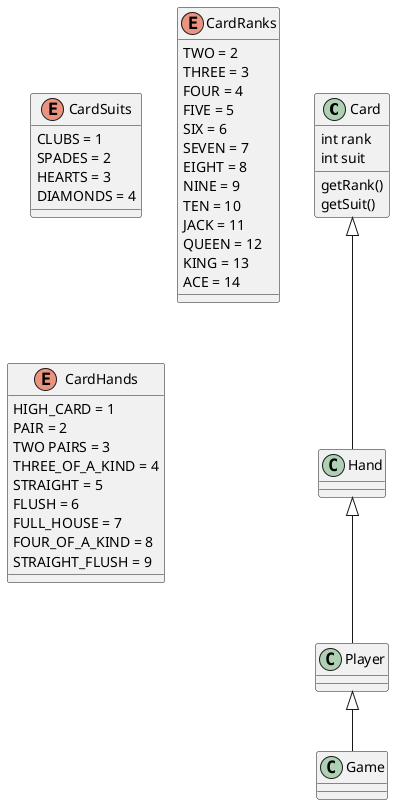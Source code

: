 @startuml

class Card {
int rank
int suit
getRank()
getSuit()
}

class Hand {

}

class Player {

}

class Game {

}

Hand <|-- Player
Card <|-- Hand
Player <|-- Game


enum CardSuits {
CLUBS = 1
SPADES = 2
HEARTS = 3
DIAMONDS = 4
}

enum CardRanks {
TWO = 2
THREE = 3
FOUR = 4
FIVE = 5
SIX = 6
SEVEN = 7
EIGHT = 8
NINE = 9
TEN = 10
JACK = 11
QUEEN = 12
KING = 13
ACE = 14
}

enum CardHands {
HIGH_CARD = 1
PAIR = 2
TWO PAIRS = 3
THREE_OF_A_KIND = 4
STRAIGHT = 5
FLUSH = 6
FULL_HOUSE = 7
FOUR_OF_A_KIND = 8
STRAIGHT_FLUSH = 9
}

@enduml